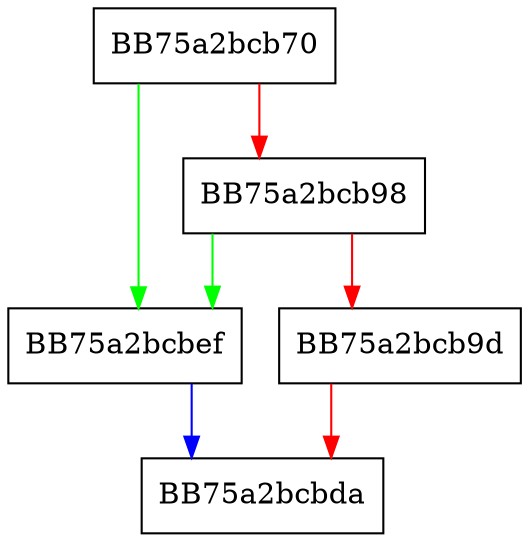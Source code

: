 digraph set_logging_callback {
  node [shape="box"];
  graph [splines=ortho];
  BB75a2bcb70 -> BB75a2bcbef [color="green"];
  BB75a2bcb70 -> BB75a2bcb98 [color="red"];
  BB75a2bcb98 -> BB75a2bcbef [color="green"];
  BB75a2bcb98 -> BB75a2bcb9d [color="red"];
  BB75a2bcb9d -> BB75a2bcbda [color="red"];
  BB75a2bcbef -> BB75a2bcbda [color="blue"];
}